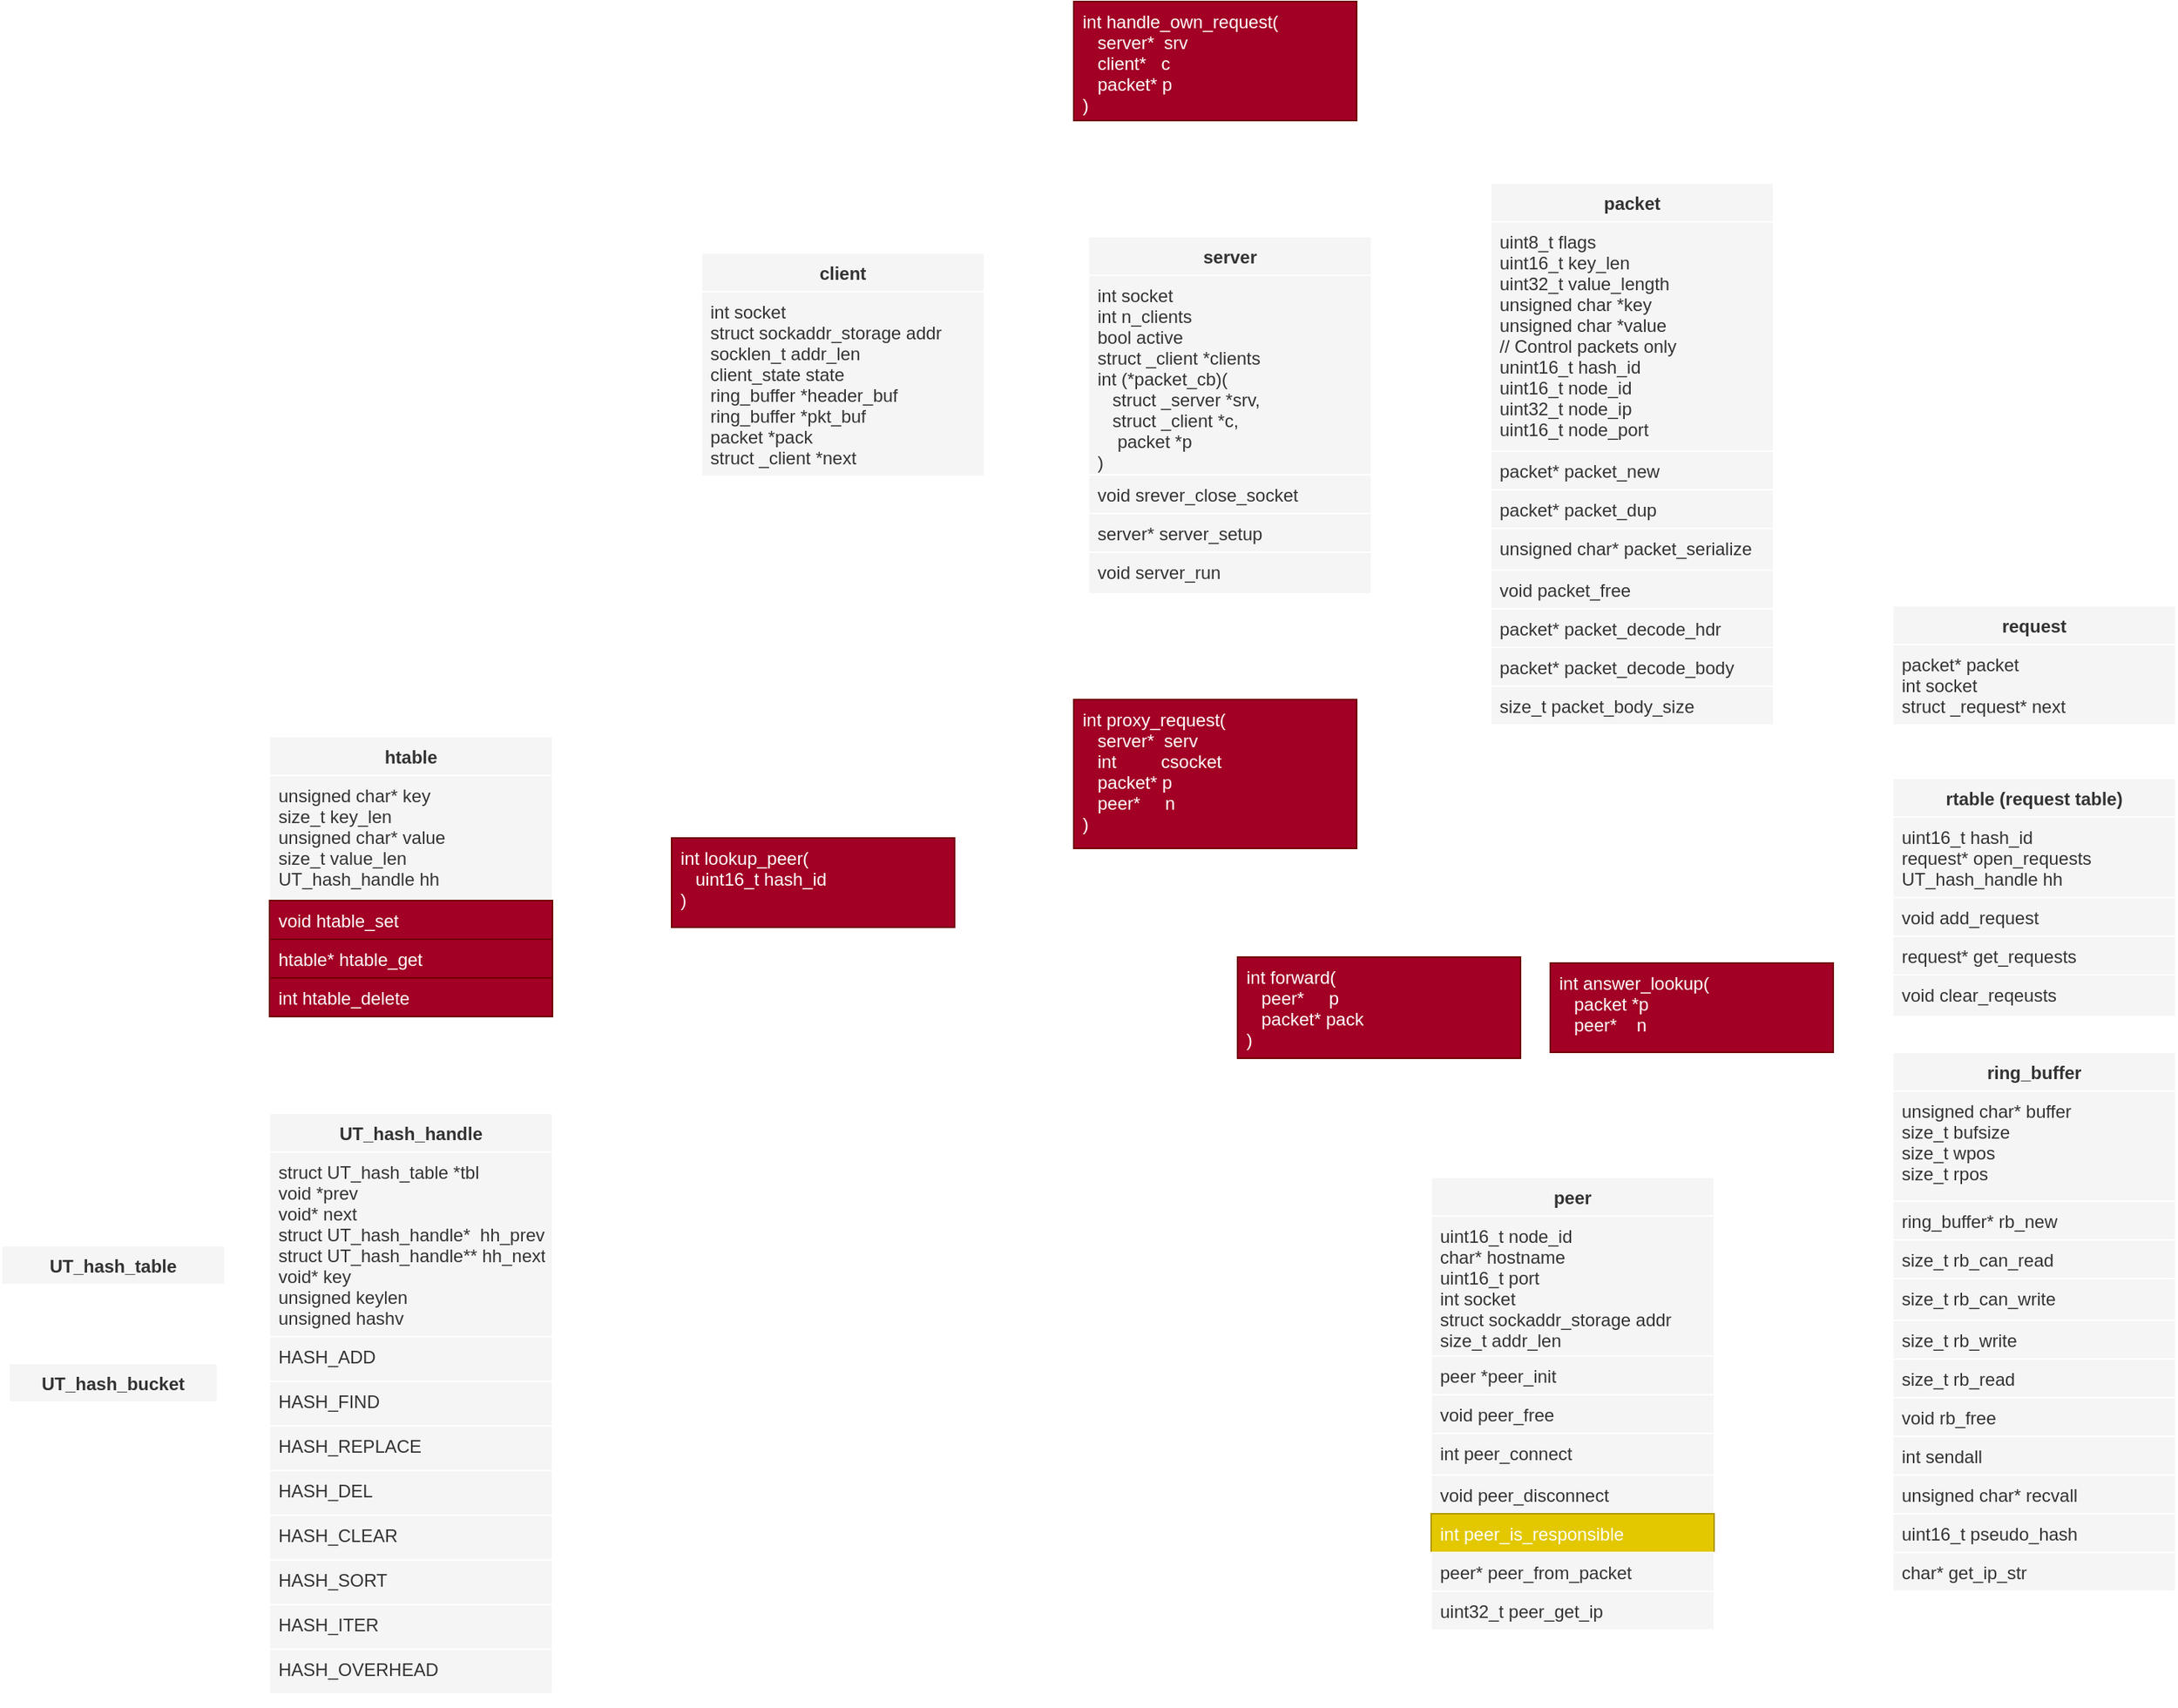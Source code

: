 <mxfile version="12.6.5" type="device"><diagram id="C5RBs43oDa-KdzZeNtuy" name="structs"><mxGraphModel dx="1408" dy="1550" grid="1" gridSize="10" guides="1" tooltips="1" connect="1" arrows="1" fold="1" page="1" pageScale="1" pageWidth="827" pageHeight="1169" math="0" shadow="0"><root><mxCell id="WIyWlLk6GJQsqaUBKTNV-0"/><mxCell id="WIyWlLk6GJQsqaUBKTNV-1" parent="WIyWlLk6GJQsqaUBKTNV-0"/><mxCell id="I-B3Q_FS86BND2c91ETe-161" style="rounded=0;orthogonalLoop=1;jettySize=auto;html=1;labelBackgroundColor=none;fillColor=#f5f5f5;strokeColor=#FFFFFF;" parent="WIyWlLk6GJQsqaUBKTNV-1" source="I-B3Q_FS86BND2c91ETe-24" target="I-B3Q_FS86BND2c91ETe-50" edge="1"><mxGeometry relative="1" as="geometry"/></mxCell><mxCell id="I-B3Q_FS86BND2c91ETe-180" style="edgeStyle=none;rounded=0;orthogonalLoop=1;jettySize=auto;html=1;labelBackgroundColor=none;strokeColor=#FFFFFF;" parent="WIyWlLk6GJQsqaUBKTNV-1" source="I-B3Q_FS86BND2c91ETe-24" target="I-B3Q_FS86BND2c91ETe-173" edge="1"><mxGeometry relative="1" as="geometry"/></mxCell><mxCell id="I-B3Q_FS86BND2c91ETe-182" style="edgeStyle=none;rounded=0;orthogonalLoop=1;jettySize=auto;html=1;labelBackgroundColor=none;strokeColor=#FFFFFF;" parent="WIyWlLk6GJQsqaUBKTNV-1" source="I-B3Q_FS86BND2c91ETe-24" target="I-B3Q_FS86BND2c91ETe-174" edge="1"><mxGeometry relative="1" as="geometry"/></mxCell><mxCell id="I-B3Q_FS86BND2c91ETe-183" style="edgeStyle=none;rounded=0;orthogonalLoop=1;jettySize=auto;html=1;labelBackgroundColor=none;strokeColor=#FFFFFF;" parent="WIyWlLk6GJQsqaUBKTNV-1" source="I-B3Q_FS86BND2c91ETe-24" target="I-B3Q_FS86BND2c91ETe-176" edge="1"><mxGeometry relative="1" as="geometry"/></mxCell><mxCell id="I-B3Q_FS86BND2c91ETe-186" style="edgeStyle=none;rounded=0;orthogonalLoop=1;jettySize=auto;html=1;labelBackgroundColor=none;strokeColor=#FFFFFF;" parent="WIyWlLk6GJQsqaUBKTNV-1" source="I-B3Q_FS86BND2c91ETe-24" target="I-B3Q_FS86BND2c91ETe-177" edge="1"><mxGeometry relative="1" as="geometry"/></mxCell><mxCell id="I-B3Q_FS86BND2c91ETe-24" value="packet" style="swimlane;fontStyle=1;align=center;verticalAlign=top;childLayout=stackLayout;horizontal=1;startSize=26;horizontalStack=0;resizeParent=1;resizeParentMax=0;resizeLast=0;collapsible=1;marginBottom=0;labelBackgroundColor=none;fillColor=#f5f5f5;strokeColor=#FFFFFF;fontColor=#333333;" parent="WIyWlLk6GJQsqaUBKTNV-1" vertex="1"><mxGeometry x="240" y="-1047" width="190" height="372" as="geometry"><mxRectangle x="-140" y="226" width="80" height="26" as="alternateBounds"/></mxGeometry></mxCell><mxCell id="I-B3Q_FS86BND2c91ETe-25" value="uint8_t flags&#10;uint16_t key_len&#10;uint32_t value_length&#10;unsigned char *key&#10;unsigned char *value&#10;// Control packets only&#10;unint16_t hash_id&#10;uint16_t node_id&#10;uint32_t node_ip&#10;uint16_t node_port" style="text;align=left;verticalAlign=top;spacingLeft=4;spacingRight=4;overflow=hidden;rotatable=0;points=[[0,0.5],[1,0.5]];portConstraint=eastwest;labelBackgroundColor=none;fillColor=#f5f5f5;strokeColor=#FFFFFF;fontColor=#333333;" parent="I-B3Q_FS86BND2c91ETe-24" vertex="1"><mxGeometry y="26" width="190" height="154" as="geometry"/></mxCell><mxCell id="I-B3Q_FS86BND2c91ETe-26" value="packet* packet_new" style="text;align=left;verticalAlign=top;spacingLeft=4;spacingRight=4;overflow=hidden;rotatable=0;points=[[0,0.5],[1,0.5]];portConstraint=eastwest;labelBackgroundColor=none;fillColor=#f5f5f5;strokeColor=#FFFFFF;fontColor=#333333;" parent="I-B3Q_FS86BND2c91ETe-24" vertex="1"><mxGeometry y="180" width="190" height="26" as="geometry"/></mxCell><mxCell id="I-B3Q_FS86BND2c91ETe-27" value="packet* packet_dup" style="text;align=left;verticalAlign=top;spacingLeft=4;spacingRight=4;overflow=hidden;rotatable=0;points=[[0,0.5],[1,0.5]];portConstraint=eastwest;labelBackgroundColor=none;fillColor=#f5f5f5;strokeColor=#FFFFFF;fontColor=#333333;" parent="I-B3Q_FS86BND2c91ETe-24" vertex="1"><mxGeometry y="206" width="190" height="26" as="geometry"/></mxCell><mxCell id="I-B3Q_FS86BND2c91ETe-28" value="unsigned char* packet_serialize" style="text;align=left;verticalAlign=top;spacingLeft=4;spacingRight=4;overflow=hidden;rotatable=0;points=[[0,0.5],[1,0.5]];portConstraint=eastwest;labelBackgroundColor=none;fillColor=#f5f5f5;strokeColor=#FFFFFF;fontColor=#333333;" parent="I-B3Q_FS86BND2c91ETe-24" vertex="1"><mxGeometry y="232" width="190" height="28" as="geometry"/></mxCell><mxCell id="I-B3Q_FS86BND2c91ETe-30" value="void packet_free" style="text;align=left;verticalAlign=top;spacingLeft=4;spacingRight=4;overflow=hidden;rotatable=0;points=[[0,0.5],[1,0.5]];portConstraint=eastwest;labelBackgroundColor=none;fillColor=#f5f5f5;strokeColor=#FFFFFF;fontColor=#333333;" parent="I-B3Q_FS86BND2c91ETe-24" vertex="1"><mxGeometry y="260" width="190" height="26" as="geometry"/></mxCell><mxCell id="I-B3Q_FS86BND2c91ETe-23" value="packet* packet_decode_hdr" style="text;align=left;verticalAlign=top;spacingLeft=4;spacingRight=4;overflow=hidden;rotatable=0;points=[[0,0.5],[1,0.5]];portConstraint=eastwest;labelBackgroundColor=none;fillColor=#f5f5f5;strokeColor=#FFFFFF;fontColor=#333333;" parent="I-B3Q_FS86BND2c91ETe-24" vertex="1"><mxGeometry y="286" width="190" height="26" as="geometry"/></mxCell><mxCell id="I-B3Q_FS86BND2c91ETe-37" value="packet* packet_decode_body" style="text;align=left;verticalAlign=top;spacingLeft=4;spacingRight=4;overflow=hidden;rotatable=0;points=[[0,0.5],[1,0.5]];portConstraint=eastwest;labelBackgroundColor=none;fillColor=#f5f5f5;strokeColor=#FFFFFF;fontColor=#333333;" parent="I-B3Q_FS86BND2c91ETe-24" vertex="1"><mxGeometry y="312" width="190" height="26" as="geometry"/></mxCell><mxCell id="I-B3Q_FS86BND2c91ETe-39" value="size_t packet_body_size" style="text;align=left;verticalAlign=top;spacingLeft=4;spacingRight=4;overflow=hidden;rotatable=0;points=[[0,0.5],[1,0.5]];portConstraint=eastwest;labelBackgroundColor=none;fillColor=#f5f5f5;strokeColor=#FFFFFF;fontColor=#333333;" parent="I-B3Q_FS86BND2c91ETe-24" vertex="1"><mxGeometry y="338" width="190" height="26" as="geometry"/></mxCell><mxCell id="I-B3Q_FS86BND2c91ETe-29" value="" style="line;strokeWidth=1;align=left;verticalAlign=middle;spacingTop=-1;spacingLeft=3;spacingRight=3;rotatable=0;labelPosition=right;points=[];portConstraint=eastwest;labelBackgroundColor=none;fillColor=#f5f5f5;strokeColor=#FFFFFF;fontColor=#333333;" parent="I-B3Q_FS86BND2c91ETe-24" vertex="1"><mxGeometry y="364" width="190" height="8" as="geometry"/></mxCell><mxCell id="I-B3Q_FS86BND2c91ETe-159" style="rounded=0;orthogonalLoop=1;jettySize=auto;html=1;labelBackgroundColor=none;fillColor=#f5f5f5;strokeColor=#FFFFFF;" parent="WIyWlLk6GJQsqaUBKTNV-1" source="I-B3Q_FS86BND2c91ETe-40" target="I-B3Q_FS86BND2c91ETe-50" edge="1"><mxGeometry relative="1" as="geometry"/></mxCell><mxCell id="I-B3Q_FS86BND2c91ETe-184" style="edgeStyle=none;rounded=0;orthogonalLoop=1;jettySize=auto;html=1;labelBackgroundColor=none;strokeColor=#FFFFFF;" parent="WIyWlLk6GJQsqaUBKTNV-1" source="I-B3Q_FS86BND2c91ETe-40" target="I-B3Q_FS86BND2c91ETe-176" edge="1"><mxGeometry relative="1" as="geometry"/></mxCell><mxCell id="I-B3Q_FS86BND2c91ETe-40" value="client" style="swimlane;fontStyle=1;align=center;verticalAlign=top;childLayout=stackLayout;horizontal=1;startSize=26;horizontalStack=0;resizeParent=1;resizeParentMax=0;resizeLast=0;collapsible=1;marginBottom=0;labelBackgroundColor=none;fillColor=#f5f5f5;strokeColor=#FFFFFF;fontColor=#333333;" parent="WIyWlLk6GJQsqaUBKTNV-1" vertex="1"><mxGeometry x="-290" y="-1000" width="190" height="158" as="geometry"><mxRectangle x="30" y="250" width="80" height="26" as="alternateBounds"/></mxGeometry></mxCell><mxCell id="I-B3Q_FS86BND2c91ETe-41" value="int socket&#10;struct sockaddr_storage addr&#10;socklen_t addr_len&#10;client_state state&#10;ring_buffer *header_buf&#10;ring_buffer *pkt_buf&#10;packet *pack&#10;struct _client *next" style="text;align=left;verticalAlign=top;spacingLeft=4;spacingRight=4;overflow=hidden;rotatable=0;points=[[0,0.5],[1,0.5]];portConstraint=eastwest;labelBackgroundColor=none;fillColor=#f5f5f5;strokeColor=#FFFFFF;fontColor=#333333;" parent="I-B3Q_FS86BND2c91ETe-40" vertex="1"><mxGeometry y="26" width="190" height="124" as="geometry"/></mxCell><mxCell id="I-B3Q_FS86BND2c91ETe-49" value="" style="line;strokeWidth=1;align=left;verticalAlign=middle;spacingTop=-1;spacingLeft=3;spacingRight=3;rotatable=0;labelPosition=right;points=[];portConstraint=eastwest;labelBackgroundColor=none;fillColor=#f5f5f5;strokeColor=#FFFFFF;fontColor=#333333;" parent="I-B3Q_FS86BND2c91ETe-40" vertex="1"><mxGeometry y="150" width="190" height="8" as="geometry"/></mxCell><mxCell id="I-B3Q_FS86BND2c91ETe-181" style="edgeStyle=none;rounded=0;orthogonalLoop=1;jettySize=auto;html=1;labelBackgroundColor=none;strokeColor=#FFFFFF;" parent="WIyWlLk6GJQsqaUBKTNV-1" source="I-B3Q_FS86BND2c91ETe-50" target="I-B3Q_FS86BND2c91ETe-174" edge="1"><mxGeometry relative="1" as="geometry"/></mxCell><mxCell id="I-B3Q_FS86BND2c91ETe-185" style="edgeStyle=none;rounded=0;orthogonalLoop=1;jettySize=auto;html=1;labelBackgroundColor=none;strokeColor=#FFFFFF;" parent="WIyWlLk6GJQsqaUBKTNV-1" source="I-B3Q_FS86BND2c91ETe-50" target="I-B3Q_FS86BND2c91ETe-176" edge="1"><mxGeometry relative="1" as="geometry"/></mxCell><mxCell id="I-B3Q_FS86BND2c91ETe-50" value="server" style="swimlane;fontStyle=1;align=center;verticalAlign=top;childLayout=stackLayout;horizontal=1;startSize=26;horizontalStack=0;resizeParent=1;resizeParentMax=0;resizeLast=0;collapsible=1;marginBottom=0;labelBackgroundColor=none;fillColor=#f5f5f5;strokeColor=#FFFFFF;fontColor=#333333;" parent="WIyWlLk6GJQsqaUBKTNV-1" vertex="1"><mxGeometry x="-30" y="-1011" width="190" height="248" as="geometry"><mxRectangle x="230" y="250" width="80" height="26" as="alternateBounds"/></mxGeometry></mxCell><mxCell id="I-B3Q_FS86BND2c91ETe-51" value="int socket&#10;int n_clients&#10;bool active&#10;struct _client *clients&#10;int (*packet_cb)(&#10;   struct _server *srv,&#10;   struct _client *c,&#10;    packet *p&#10;)" style="text;align=left;verticalAlign=top;spacingLeft=4;spacingRight=4;overflow=hidden;rotatable=0;points=[[0,0.5],[1,0.5]];portConstraint=eastwest;labelBackgroundColor=none;fillColor=#f5f5f5;strokeColor=#FFFFFF;fontColor=#333333;" parent="I-B3Q_FS86BND2c91ETe-50" vertex="1"><mxGeometry y="26" width="190" height="134" as="geometry"/></mxCell><mxCell id="I-B3Q_FS86BND2c91ETe-52" value="void srever_close_socket" style="text;align=left;verticalAlign=top;spacingLeft=4;spacingRight=4;overflow=hidden;rotatable=0;points=[[0,0.5],[1,0.5]];portConstraint=eastwest;labelBackgroundColor=none;fillColor=#f5f5f5;strokeColor=#FFFFFF;fontColor=#333333;" parent="I-B3Q_FS86BND2c91ETe-50" vertex="1"><mxGeometry y="160" width="190" height="26" as="geometry"/></mxCell><mxCell id="I-B3Q_FS86BND2c91ETe-53" value="server* server_setup" style="text;align=left;verticalAlign=top;spacingLeft=4;spacingRight=4;overflow=hidden;rotatable=0;points=[[0,0.5],[1,0.5]];portConstraint=eastwest;labelBackgroundColor=none;fillColor=#f5f5f5;strokeColor=#FFFFFF;fontColor=#333333;" parent="I-B3Q_FS86BND2c91ETe-50" vertex="1"><mxGeometry y="186" width="190" height="26" as="geometry"/></mxCell><mxCell id="I-B3Q_FS86BND2c91ETe-54" value="void server_run" style="text;align=left;verticalAlign=top;spacingLeft=4;spacingRight=4;overflow=hidden;rotatable=0;points=[[0,0.5],[1,0.5]];portConstraint=eastwest;labelBackgroundColor=none;fillColor=#f5f5f5;strokeColor=#FFFFFF;fontColor=#333333;" parent="I-B3Q_FS86BND2c91ETe-50" vertex="1"><mxGeometry y="212" width="190" height="28" as="geometry"/></mxCell><mxCell id="I-B3Q_FS86BND2c91ETe-59" value="" style="line;strokeWidth=1;align=left;verticalAlign=middle;spacingTop=-1;spacingLeft=3;spacingRight=3;rotatable=0;labelPosition=right;points=[];portConstraint=eastwest;labelBackgroundColor=none;fillColor=#f5f5f5;strokeColor=#FFFFFF;fontColor=#333333;" parent="I-B3Q_FS86BND2c91ETe-50" vertex="1"><mxGeometry y="240" width="190" height="8" as="geometry"/></mxCell><mxCell id="I-B3Q_FS86BND2c91ETe-60" value="ring_buffer" style="swimlane;fontStyle=1;align=center;verticalAlign=top;childLayout=stackLayout;horizontal=1;startSize=26;horizontalStack=0;resizeParent=1;resizeParentMax=0;resizeLast=0;collapsible=1;marginBottom=0;labelBackgroundColor=none;fillColor=#f5f5f5;strokeColor=#FFFFFF;fontColor=#333333;" parent="WIyWlLk6GJQsqaUBKTNV-1" vertex="1"><mxGeometry x="510" y="-463" width="190" height="370" as="geometry"><mxRectangle x="-10" y="520" width="80" height="26" as="alternateBounds"/></mxGeometry></mxCell><mxCell id="I-B3Q_FS86BND2c91ETe-61" value="unsigned char* buffer&#10;size_t bufsize&#10;size_t wpos&#10;size_t rpos" style="text;align=left;verticalAlign=top;spacingLeft=4;spacingRight=4;overflow=hidden;rotatable=0;points=[[0,0.5],[1,0.5]];portConstraint=eastwest;labelBackgroundColor=none;fillColor=#f5f5f5;strokeColor=#FFFFFF;fontColor=#333333;" parent="I-B3Q_FS86BND2c91ETe-60" vertex="1"><mxGeometry y="26" width="190" height="74" as="geometry"/></mxCell><mxCell id="I-B3Q_FS86BND2c91ETe-62" value="ring_buffer* rb_new" style="text;align=left;verticalAlign=top;spacingLeft=4;spacingRight=4;overflow=hidden;rotatable=0;points=[[0,0.5],[1,0.5]];portConstraint=eastwest;labelBackgroundColor=none;fillColor=#f5f5f5;strokeColor=#FFFFFF;fontColor=#333333;" parent="I-B3Q_FS86BND2c91ETe-60" vertex="1"><mxGeometry y="100" width="190" height="26" as="geometry"/></mxCell><mxCell id="I-B3Q_FS86BND2c91ETe-63" value="size_t rb_can_read" style="text;align=left;verticalAlign=top;spacingLeft=4;spacingRight=4;overflow=hidden;rotatable=0;points=[[0,0.5],[1,0.5]];portConstraint=eastwest;labelBackgroundColor=none;fillColor=#f5f5f5;strokeColor=#FFFFFF;fontColor=#333333;" parent="I-B3Q_FS86BND2c91ETe-60" vertex="1"><mxGeometry y="126" width="190" height="26" as="geometry"/></mxCell><mxCell id="I-B3Q_FS86BND2c91ETe-64" value="size_t rb_can_write" style="text;align=left;verticalAlign=top;spacingLeft=4;spacingRight=4;overflow=hidden;rotatable=0;points=[[0,0.5],[1,0.5]];portConstraint=eastwest;labelBackgroundColor=none;fillColor=#f5f5f5;strokeColor=#FFFFFF;fontColor=#333333;" parent="I-B3Q_FS86BND2c91ETe-60" vertex="1"><mxGeometry y="152" width="190" height="28" as="geometry"/></mxCell><mxCell id="I-B3Q_FS86BND2c91ETe-65" value="size_t rb_write" style="text;align=left;verticalAlign=top;spacingLeft=4;spacingRight=4;overflow=hidden;rotatable=0;points=[[0,0.5],[1,0.5]];portConstraint=eastwest;labelBackgroundColor=none;fillColor=#f5f5f5;strokeColor=#FFFFFF;fontColor=#333333;" parent="I-B3Q_FS86BND2c91ETe-60" vertex="1"><mxGeometry y="180" width="190" height="26" as="geometry"/></mxCell><mxCell id="I-B3Q_FS86BND2c91ETe-66" value="size_t rb_read" style="text;align=left;verticalAlign=top;spacingLeft=4;spacingRight=4;overflow=hidden;rotatable=0;points=[[0,0.5],[1,0.5]];portConstraint=eastwest;labelBackgroundColor=none;fillColor=#f5f5f5;strokeColor=#FFFFFF;fontColor=#333333;" parent="I-B3Q_FS86BND2c91ETe-60" vertex="1"><mxGeometry y="206" width="190" height="26" as="geometry"/></mxCell><mxCell id="I-B3Q_FS86BND2c91ETe-67" value="void rb_free" style="text;align=left;verticalAlign=top;spacingLeft=4;spacingRight=4;overflow=hidden;rotatable=0;points=[[0,0.5],[1,0.5]];portConstraint=eastwest;labelBackgroundColor=none;fillColor=#f5f5f5;strokeColor=#FFFFFF;fontColor=#333333;" parent="I-B3Q_FS86BND2c91ETe-60" vertex="1"><mxGeometry y="232" width="190" height="26" as="geometry"/></mxCell><mxCell id="I-B3Q_FS86BND2c91ETe-68" value="int sendall" style="text;align=left;verticalAlign=top;spacingLeft=4;spacingRight=4;overflow=hidden;rotatable=0;points=[[0,0.5],[1,0.5]];portConstraint=eastwest;labelBackgroundColor=none;fillColor=#f5f5f5;strokeColor=#FFFFFF;fontColor=#333333;" parent="I-B3Q_FS86BND2c91ETe-60" vertex="1"><mxGeometry y="258" width="190" height="26" as="geometry"/></mxCell><mxCell id="I-B3Q_FS86BND2c91ETe-71" value="unsigned char* recvall" style="text;align=left;verticalAlign=top;spacingLeft=4;spacingRight=4;overflow=hidden;rotatable=0;points=[[0,0.5],[1,0.5]];portConstraint=eastwest;labelBackgroundColor=none;fillColor=#f5f5f5;strokeColor=#FFFFFF;fontColor=#333333;" parent="I-B3Q_FS86BND2c91ETe-60" vertex="1"><mxGeometry y="284" width="190" height="26" as="geometry"/></mxCell><mxCell id="I-B3Q_FS86BND2c91ETe-70" value="uint16_t pseudo_hash" style="text;align=left;verticalAlign=top;spacingLeft=4;spacingRight=4;overflow=hidden;rotatable=0;points=[[0,0.5],[1,0.5]];portConstraint=eastwest;labelBackgroundColor=none;fillColor=#f5f5f5;strokeColor=#FFFFFF;fontColor=#333333;" parent="I-B3Q_FS86BND2c91ETe-60" vertex="1"><mxGeometry y="310" width="190" height="26" as="geometry"/></mxCell><mxCell id="I-B3Q_FS86BND2c91ETe-72" value="char* get_ip_str" style="text;align=left;verticalAlign=top;spacingLeft=4;spacingRight=4;overflow=hidden;rotatable=0;points=[[0,0.5],[1,0.5]];portConstraint=eastwest;labelBackgroundColor=none;fillColor=#f5f5f5;strokeColor=#FFFFFF;fontColor=#333333;" parent="I-B3Q_FS86BND2c91ETe-60" vertex="1"><mxGeometry y="336" width="190" height="26" as="geometry"/></mxCell><mxCell id="I-B3Q_FS86BND2c91ETe-69" value="" style="line;strokeWidth=1;align=left;verticalAlign=middle;spacingTop=-1;spacingLeft=3;spacingRight=3;rotatable=0;labelPosition=right;points=[];portConstraint=eastwest;labelBackgroundColor=none;fillColor=#f5f5f5;strokeColor=#FFFFFF;fontColor=#333333;" parent="I-B3Q_FS86BND2c91ETe-60" vertex="1"><mxGeometry y="362" width="190" height="8" as="geometry"/></mxCell><mxCell id="I-B3Q_FS86BND2c91ETe-179" style="edgeStyle=none;rounded=0;orthogonalLoop=1;jettySize=auto;html=1;labelBackgroundColor=none;strokeColor=#FFFFFF;" parent="WIyWlLk6GJQsqaUBKTNV-1" source="I-B3Q_FS86BND2c91ETe-74" target="I-B3Q_FS86BND2c91ETe-173" edge="1"><mxGeometry relative="1" as="geometry"/></mxCell><mxCell id="I-B3Q_FS86BND2c91ETe-187" style="edgeStyle=none;rounded=0;orthogonalLoop=1;jettySize=auto;html=1;labelBackgroundColor=none;strokeColor=#FFFFFF;" parent="WIyWlLk6GJQsqaUBKTNV-1" source="I-B3Q_FS86BND2c91ETe-74" target="I-B3Q_FS86BND2c91ETe-177" edge="1"><mxGeometry relative="1" as="geometry"/></mxCell><mxCell id="I-B3Q_FS86BND2c91ETe-74" value="peer" style="swimlane;fontStyle=1;align=center;verticalAlign=top;childLayout=stackLayout;horizontal=1;startSize=26;horizontalStack=0;resizeParent=1;resizeParentMax=0;resizeLast=0;collapsible=1;marginBottom=0;labelBackgroundColor=none;fillColor=#f5f5f5;strokeColor=#FFFFFF;fontColor=#333333;" parent="WIyWlLk6GJQsqaUBKTNV-1" vertex="1"><mxGeometry x="200" y="-379" width="190" height="312" as="geometry"><mxRectangle x="-10" y="520" width="80" height="26" as="alternateBounds"/></mxGeometry></mxCell><mxCell id="I-B3Q_FS86BND2c91ETe-75" value="uint16_t node_id&#10;char* hostname&#10;uint16_t port&#10;int socket&#10;struct sockaddr_storage addr&#10;size_t addr_len" style="text;align=left;verticalAlign=top;spacingLeft=4;spacingRight=4;overflow=hidden;rotatable=0;points=[[0,0.5],[1,0.5]];portConstraint=eastwest;labelBackgroundColor=none;fillColor=#f5f5f5;strokeColor=#FFFFFF;fontColor=#333333;" parent="I-B3Q_FS86BND2c91ETe-74" vertex="1"><mxGeometry y="26" width="190" height="94" as="geometry"/></mxCell><mxCell id="I-B3Q_FS86BND2c91ETe-76" value="peer *peer_init" style="text;align=left;verticalAlign=top;spacingLeft=4;spacingRight=4;overflow=hidden;rotatable=0;points=[[0,0.5],[1,0.5]];portConstraint=eastwest;labelBackgroundColor=none;fillColor=#f5f5f5;strokeColor=#FFFFFF;fontColor=#333333;" parent="I-B3Q_FS86BND2c91ETe-74" vertex="1"><mxGeometry y="120" width="190" height="26" as="geometry"/></mxCell><mxCell id="I-B3Q_FS86BND2c91ETe-77" value="void peer_free" style="text;align=left;verticalAlign=top;spacingLeft=4;spacingRight=4;overflow=hidden;rotatable=0;points=[[0,0.5],[1,0.5]];portConstraint=eastwest;labelBackgroundColor=none;fillColor=#f5f5f5;strokeColor=#FFFFFF;fontColor=#333333;" parent="I-B3Q_FS86BND2c91ETe-74" vertex="1"><mxGeometry y="146" width="190" height="26" as="geometry"/></mxCell><mxCell id="I-B3Q_FS86BND2c91ETe-78" value="int peer_connect" style="text;align=left;verticalAlign=top;spacingLeft=4;spacingRight=4;overflow=hidden;rotatable=0;points=[[0,0.5],[1,0.5]];portConstraint=eastwest;labelBackgroundColor=none;fillColor=#f5f5f5;strokeColor=#FFFFFF;fontColor=#333333;" parent="I-B3Q_FS86BND2c91ETe-74" vertex="1"><mxGeometry y="172" width="190" height="28" as="geometry"/></mxCell><mxCell id="I-B3Q_FS86BND2c91ETe-79" value="void peer_disconnect" style="text;align=left;verticalAlign=top;spacingLeft=4;spacingRight=4;overflow=hidden;rotatable=0;points=[[0,0.5],[1,0.5]];portConstraint=eastwest;labelBackgroundColor=none;fillColor=#f5f5f5;strokeColor=#FFFFFF;fontColor=#333333;" parent="I-B3Q_FS86BND2c91ETe-74" vertex="1"><mxGeometry y="200" width="190" height="26" as="geometry"/></mxCell><mxCell id="I-B3Q_FS86BND2c91ETe-80" value="int peer_is_responsible" style="text;align=left;verticalAlign=top;spacingLeft=4;spacingRight=4;overflow=hidden;rotatable=0;points=[[0,0.5],[1,0.5]];portConstraint=eastwest;labelBackgroundColor=none;fillColor=#e3c800;strokeColor=#B09500;fontColor=#ffffff;" parent="I-B3Q_FS86BND2c91ETe-74" vertex="1"><mxGeometry y="226" width="190" height="26" as="geometry"/></mxCell><mxCell id="I-B3Q_FS86BND2c91ETe-81" value="peer* peer_from_packet" style="text;align=left;verticalAlign=top;spacingLeft=4;spacingRight=4;overflow=hidden;rotatable=0;points=[[0,0.5],[1,0.5]];portConstraint=eastwest;labelBackgroundColor=none;fillColor=#f5f5f5;strokeColor=#FFFFFF;fontColor=#333333;" parent="I-B3Q_FS86BND2c91ETe-74" vertex="1"><mxGeometry y="252" width="190" height="26" as="geometry"/></mxCell><mxCell id="I-B3Q_FS86BND2c91ETe-82" value="uint32_t peer_get_ip" style="text;align=left;verticalAlign=top;spacingLeft=4;spacingRight=4;overflow=hidden;rotatable=0;points=[[0,0.5],[1,0.5]];portConstraint=eastwest;labelBackgroundColor=none;fillColor=#f5f5f5;strokeColor=#FFFFFF;fontColor=#333333;" parent="I-B3Q_FS86BND2c91ETe-74" vertex="1"><mxGeometry y="278" width="190" height="26" as="geometry"/></mxCell><mxCell id="I-B3Q_FS86BND2c91ETe-86" value="" style="line;strokeWidth=1;align=left;verticalAlign=middle;spacingTop=-1;spacingLeft=3;spacingRight=3;rotatable=0;labelPosition=right;points=[];portConstraint=eastwest;labelBackgroundColor=none;fillColor=#f5f5f5;strokeColor=#FFFFFF;fontColor=#333333;" parent="I-B3Q_FS86BND2c91ETe-74" vertex="1"><mxGeometry y="304" width="190" height="8" as="geometry"/></mxCell><mxCell id="I-B3Q_FS86BND2c91ETe-115" style="rounded=0;orthogonalLoop=1;jettySize=auto;html=1;labelBackgroundColor=none;fillColor=#f5f5f5;strokeColor=#FFFFFF;" parent="WIyWlLk6GJQsqaUBKTNV-1" source="I-B3Q_FS86BND2c91ETe-87" target="I-B3Q_FS86BND2c91ETe-100" edge="1"><mxGeometry relative="1" as="geometry"/></mxCell><mxCell id="I-B3Q_FS86BND2c91ETe-87" value="request" style="swimlane;fontStyle=1;align=center;verticalAlign=top;childLayout=stackLayout;horizontal=1;startSize=26;horizontalStack=0;resizeParent=1;resizeParentMax=0;resizeLast=0;collapsible=1;marginBottom=0;labelBackgroundColor=none;fillColor=#f5f5f5;strokeColor=#FFFFFF;fontColor=#333333;" parent="WIyWlLk6GJQsqaUBKTNV-1" vertex="1"><mxGeometry x="510" y="-763" width="190" height="88" as="geometry"><mxRectangle x="-10" y="520" width="80" height="26" as="alternateBounds"/></mxGeometry></mxCell><mxCell id="I-B3Q_FS86BND2c91ETe-88" value="packet* packet&#10;int socket&#10;struct _request* next&#10;" style="text;align=left;verticalAlign=top;spacingLeft=4;spacingRight=4;overflow=hidden;rotatable=0;points=[[0,0.5],[1,0.5]];portConstraint=eastwest;labelBackgroundColor=none;fillColor=#f5f5f5;strokeColor=#FFFFFF;fontColor=#333333;" parent="I-B3Q_FS86BND2c91ETe-87" vertex="1"><mxGeometry y="26" width="190" height="54" as="geometry"/></mxCell><mxCell id="I-B3Q_FS86BND2c91ETe-99" value="" style="line;strokeWidth=1;align=left;verticalAlign=middle;spacingTop=-1;spacingLeft=3;spacingRight=3;rotatable=0;labelPosition=right;points=[];portConstraint=eastwest;labelBackgroundColor=none;fillColor=#f5f5f5;strokeColor=#FFFFFF;fontColor=#333333;" parent="I-B3Q_FS86BND2c91ETe-87" vertex="1"><mxGeometry y="80" width="190" height="8" as="geometry"/></mxCell><mxCell id="I-B3Q_FS86BND2c91ETe-100" value="rtable (request table)" style="swimlane;fontStyle=1;align=center;verticalAlign=top;childLayout=stackLayout;horizontal=1;startSize=26;horizontalStack=0;resizeParent=1;resizeParentMax=0;resizeLast=0;collapsible=1;marginBottom=0;labelBackgroundColor=none;fillColor=#f5f5f5;strokeColor=#FFFFFF;fontColor=#333333;" parent="WIyWlLk6GJQsqaUBKTNV-1" vertex="1"><mxGeometry x="510" y="-647" width="190" height="168" as="geometry"><mxRectangle x="-10" y="520" width="80" height="26" as="alternateBounds"/></mxGeometry></mxCell><mxCell id="I-B3Q_FS86BND2c91ETe-101" value="uint16_t hash_id&#10;request* open_requests&#10;UT_hash_handle hh" style="text;align=left;verticalAlign=top;spacingLeft=4;spacingRight=4;overflow=hidden;rotatable=0;points=[[0,0.5],[1,0.5]];portConstraint=eastwest;labelBackgroundColor=none;fillColor=#f5f5f5;strokeColor=#FFFFFF;fontColor=#333333;" parent="I-B3Q_FS86BND2c91ETe-100" vertex="1"><mxGeometry y="26" width="190" height="54" as="geometry"/></mxCell><mxCell id="I-B3Q_FS86BND2c91ETe-102" value="void add_request" style="text;align=left;verticalAlign=top;spacingLeft=4;spacingRight=4;overflow=hidden;rotatable=0;points=[[0,0.5],[1,0.5]];portConstraint=eastwest;labelBackgroundColor=none;fillColor=#f5f5f5;strokeColor=#FFFFFF;fontColor=#333333;" parent="I-B3Q_FS86BND2c91ETe-100" vertex="1"><mxGeometry y="80" width="190" height="26" as="geometry"/></mxCell><mxCell id="I-B3Q_FS86BND2c91ETe-103" value="request* get_requests" style="text;align=left;verticalAlign=top;spacingLeft=4;spacingRight=4;overflow=hidden;rotatable=0;points=[[0,0.5],[1,0.5]];portConstraint=eastwest;labelBackgroundColor=none;fillColor=#f5f5f5;strokeColor=#FFFFFF;fontColor=#333333;" parent="I-B3Q_FS86BND2c91ETe-100" vertex="1"><mxGeometry y="106" width="190" height="26" as="geometry"/></mxCell><mxCell id="I-B3Q_FS86BND2c91ETe-104" value="void clear_reqeusts" style="text;align=left;verticalAlign=top;spacingLeft=4;spacingRight=4;overflow=hidden;rotatable=0;points=[[0,0.5],[1,0.5]];portConstraint=eastwest;labelBackgroundColor=none;fillColor=#f5f5f5;strokeColor=#FFFFFF;fontColor=#333333;" parent="I-B3Q_FS86BND2c91ETe-100" vertex="1"><mxGeometry y="132" width="190" height="28" as="geometry"/></mxCell><mxCell id="I-B3Q_FS86BND2c91ETe-112" value="" style="line;strokeWidth=1;align=left;verticalAlign=middle;spacingTop=-1;spacingLeft=3;spacingRight=3;rotatable=0;labelPosition=right;points=[];portConstraint=eastwest;labelBackgroundColor=none;fillColor=#f5f5f5;strokeColor=#FFFFFF;fontColor=#333333;" parent="I-B3Q_FS86BND2c91ETe-100" vertex="1"><mxGeometry y="160" width="190" height="8" as="geometry"/></mxCell><mxCell id="I-B3Q_FS86BND2c91ETe-158" style="rounded=0;orthogonalLoop=1;jettySize=auto;html=1;labelBackgroundColor=none;fillColor=#f5f5f5;strokeColor=#FFFFFF;" parent="WIyWlLk6GJQsqaUBKTNV-1" source="I-B3Q_FS86BND2c91ETe-116" target="I-B3Q_FS86BND2c91ETe-153" edge="1"><mxGeometry relative="1" as="geometry"/></mxCell><mxCell id="I-B3Q_FS86BND2c91ETe-116" value="UT_hash_table" style="swimlane;fontStyle=1;align=center;verticalAlign=top;childLayout=stackLayout;horizontal=1;startSize=26;horizontalStack=0;resizeParent=1;resizeParentMax=0;resizeLast=0;collapsible=1;marginBottom=0;labelBackgroundColor=none;fillColor=#f5f5f5;strokeColor=#FFFFFF;fontColor=#333333;" parent="WIyWlLk6GJQsqaUBKTNV-1" vertex="1" collapsed="1"><mxGeometry x="-760" y="-333" width="150" height="30" as="geometry"><mxRectangle x="60" y="840" width="190" height="268" as="alternateBounds"/></mxGeometry></mxCell><mxCell id="I-B3Q_FS86BND2c91ETe-118" value="UT_hash_bucket *buckets&#10;unsigned num_buckets&#10;unsigned log2_num_buckets&#10;unsigned nu_items&#10;struct UT_hash_handle *tail&#10;ptrdiff_t hho&#10;unsigned ideal_chain_maxlen&#10;unsigned nonideal_items&#10;unsigned ineff_expands&#10;unsigned noexpand&#10;uint32_t signature&#10;#ifdef HASH_BLOOM&#10;uint32_t bloom_sig&#10;uin8_t *bloom_bv&#10;uin8_t bloom_nbits&#10;#endif" style="text;align=left;verticalAlign=top;spacingLeft=4;spacingRight=4;overflow=hidden;rotatable=0;points=[[0,0.5],[1,0.5]];portConstraint=eastwest;labelBackgroundColor=none;fillColor=#f5f5f5;strokeColor=#FFFFFF;fontColor=#333333;" parent="I-B3Q_FS86BND2c91ETe-116" vertex="1"><mxGeometry y="26" width="150" height="234" as="geometry"/></mxCell><mxCell id="I-B3Q_FS86BND2c91ETe-128" value="" style="line;strokeWidth=1;align=left;verticalAlign=middle;spacingTop=-1;spacingLeft=3;spacingRight=3;rotatable=0;labelPosition=right;points=[];portConstraint=eastwest;labelBackgroundColor=none;fillColor=#f5f5f5;strokeColor=#FFFFFF;fontColor=#333333;" parent="I-B3Q_FS86BND2c91ETe-116" vertex="1"><mxGeometry y="260" width="150" height="8" as="geometry"/></mxCell><mxCell id="I-B3Q_FS86BND2c91ETe-157" style="rounded=0;orthogonalLoop=1;jettySize=auto;html=1;labelBackgroundColor=none;fillColor=#f5f5f5;strokeColor=#FFFFFF;" parent="WIyWlLk6GJQsqaUBKTNV-1" source="I-B3Q_FS86BND2c91ETe-129" target="I-B3Q_FS86BND2c91ETe-153" edge="1"><mxGeometry relative="1" as="geometry"/></mxCell><mxCell id="I-B3Q_FS86BND2c91ETe-129" value="UT_hash_bucket" style="swimlane;fontStyle=1;align=center;verticalAlign=top;childLayout=stackLayout;horizontal=1;startSize=26;horizontalStack=0;resizeParent=1;resizeParentMax=0;resizeLast=0;collapsible=1;marginBottom=0;labelBackgroundColor=none;fillColor=#f5f5f5;strokeColor=#FFFFFF;fontColor=#333333;" parent="WIyWlLk6GJQsqaUBKTNV-1" vertex="1" collapsed="1"><mxGeometry x="-755" y="-254" width="140" height="30" as="geometry"><mxRectangle x="580" y="890" width="190" height="78" as="alternateBounds"/></mxGeometry></mxCell><mxCell id="I-B3Q_FS86BND2c91ETe-131" value="struct UT_hash_handle* hh_head&#10;unsigned count" style="text;align=left;verticalAlign=top;spacingLeft=4;spacingRight=4;overflow=hidden;rotatable=0;points=[[0,0.5],[1,0.5]];portConstraint=eastwest;labelBackgroundColor=none;fillColor=#f5f5f5;strokeColor=#FFFFFF;fontColor=#333333;" parent="I-B3Q_FS86BND2c91ETe-129" vertex="1"><mxGeometry y="26" width="140" height="44" as="geometry"/></mxCell><mxCell id="I-B3Q_FS86BND2c91ETe-140" value="" style="line;strokeWidth=1;align=left;verticalAlign=middle;spacingTop=-1;spacingLeft=3;spacingRight=3;rotatable=0;labelPosition=right;points=[];portConstraint=eastwest;labelBackgroundColor=none;fillColor=#f5f5f5;strokeColor=#FFFFFF;fontColor=#333333;" parent="I-B3Q_FS86BND2c91ETe-129" vertex="1"><mxGeometry y="70" width="140" height="8" as="geometry"/></mxCell><mxCell id="I-B3Q_FS86BND2c91ETe-160" style="rounded=0;orthogonalLoop=1;jettySize=auto;html=1;labelBackgroundColor=none;fillColor=#f5f5f5;strokeColor=#FFFFFF;" parent="WIyWlLk6GJQsqaUBKTNV-1" source="I-B3Q_FS86BND2c91ETe-153" target="I-B3Q_FS86BND2c91ETe-5" edge="1"><mxGeometry relative="1" as="geometry"/></mxCell><mxCell id="I-B3Q_FS86BND2c91ETe-153" value="UT_hash_handle" style="swimlane;fontStyle=1;align=center;verticalAlign=top;childLayout=stackLayout;horizontal=1;startSize=26;horizontalStack=0;resizeParent=1;resizeParentMax=0;resizeLast=0;collapsible=1;marginBottom=0;labelBackgroundColor=none;fillColor=#f5f5f5;strokeColor=#FFFFFF;fontColor=#333333;" parent="WIyWlLk6GJQsqaUBKTNV-1" vertex="1"><mxGeometry x="-580" y="-422" width="190" height="398" as="geometry"><mxRectangle x="-10" y="520" width="80" height="26" as="alternateBounds"/></mxGeometry></mxCell><mxCell id="I-B3Q_FS86BND2c91ETe-154" value="struct UT_hash_table *tbl&#10;void *prev&#10;void* next&#10;struct UT_hash_handle*  hh_prev&#10;struct UT_hash_handle** hh_next&#10;void* key&#10;unsigned keylen&#10;unsigned hashv&#10;" style="text;align=left;verticalAlign=top;spacingLeft=4;spacingRight=4;overflow=hidden;rotatable=0;points=[[0,0.5],[1,0.5]];portConstraint=eastwest;labelBackgroundColor=none;fillColor=#f5f5f5;strokeColor=#FFFFFF;fontColor=#333333;" parent="I-B3Q_FS86BND2c91ETe-153" vertex="1"><mxGeometry y="26" width="190" height="124" as="geometry"/></mxCell><mxCell id="I-B3Q_FS86BND2c91ETe-166" value="HASH_ADD" style="text;align=left;verticalAlign=top;spacingLeft=4;spacingRight=4;overflow=hidden;rotatable=0;points=[[0,0.5],[1,0.5]];portConstraint=eastwest;labelBackgroundColor=none;fillColor=#f5f5f5;strokeColor=#FFFFFF;fontColor=#333333;" parent="I-B3Q_FS86BND2c91ETe-153" vertex="1"><mxGeometry y="150" width="190" height="30" as="geometry"/></mxCell><mxCell id="I-B3Q_FS86BND2c91ETe-167" value="HASH_FIND" style="text;align=left;verticalAlign=top;spacingLeft=4;spacingRight=4;overflow=hidden;rotatable=0;points=[[0,0.5],[1,0.5]];portConstraint=eastwest;labelBackgroundColor=none;fillColor=#f5f5f5;strokeColor=#FFFFFF;fontColor=#333333;" parent="I-B3Q_FS86BND2c91ETe-153" vertex="1"><mxGeometry y="180" width="190" height="30" as="geometry"/></mxCell><mxCell id="I-B3Q_FS86BND2c91ETe-165" value="HASH_REPLACE" style="text;align=left;verticalAlign=top;spacingLeft=4;spacingRight=4;overflow=hidden;rotatable=0;points=[[0,0.5],[1,0.5]];portConstraint=eastwest;labelBackgroundColor=none;fillColor=#f5f5f5;strokeColor=#FFFFFF;fontColor=#333333;" parent="I-B3Q_FS86BND2c91ETe-153" vertex="1"><mxGeometry y="210" width="190" height="30" as="geometry"/></mxCell><mxCell id="I-B3Q_FS86BND2c91ETe-171" value="HASH_DEL" style="text;align=left;verticalAlign=top;spacingLeft=4;spacingRight=4;overflow=hidden;rotatable=0;points=[[0,0.5],[1,0.5]];portConstraint=eastwest;labelBackgroundColor=none;fillColor=#f5f5f5;strokeColor=#FFFFFF;fontColor=#333333;" parent="I-B3Q_FS86BND2c91ETe-153" vertex="1"><mxGeometry y="240" width="190" height="30" as="geometry"/></mxCell><mxCell id="I-B3Q_FS86BND2c91ETe-169" value="HASH_CLEAR" style="text;align=left;verticalAlign=top;spacingLeft=4;spacingRight=4;overflow=hidden;rotatable=0;points=[[0,0.5],[1,0.5]];portConstraint=eastwest;labelBackgroundColor=none;fillColor=#f5f5f5;strokeColor=#FFFFFF;fontColor=#333333;" parent="I-B3Q_FS86BND2c91ETe-153" vertex="1"><mxGeometry y="270" width="190" height="30" as="geometry"/></mxCell><mxCell id="I-B3Q_FS86BND2c91ETe-172" value="HASH_SORT" style="text;align=left;verticalAlign=top;spacingLeft=4;spacingRight=4;overflow=hidden;rotatable=0;points=[[0,0.5],[1,0.5]];portConstraint=eastwest;labelBackgroundColor=none;fillColor=#f5f5f5;strokeColor=#FFFFFF;fontColor=#333333;" parent="I-B3Q_FS86BND2c91ETe-153" vertex="1"><mxGeometry y="300" width="190" height="30" as="geometry"/></mxCell><mxCell id="I-B3Q_FS86BND2c91ETe-170" value="HASH_ITER" style="text;align=left;verticalAlign=top;spacingLeft=4;spacingRight=4;overflow=hidden;rotatable=0;points=[[0,0.5],[1,0.5]];portConstraint=eastwest;labelBackgroundColor=none;fillColor=#f5f5f5;strokeColor=#FFFFFF;fontColor=#333333;" parent="I-B3Q_FS86BND2c91ETe-153" vertex="1"><mxGeometry y="330" width="190" height="30" as="geometry"/></mxCell><mxCell id="I-B3Q_FS86BND2c91ETe-168" value="HASH_OVERHEAD" style="text;align=left;verticalAlign=top;spacingLeft=4;spacingRight=4;overflow=hidden;rotatable=0;points=[[0,0.5],[1,0.5]];portConstraint=eastwest;labelBackgroundColor=none;fillColor=#f5f5f5;strokeColor=#FFFFFF;fontColor=#333333;" parent="I-B3Q_FS86BND2c91ETe-153" vertex="1"><mxGeometry y="360" width="190" height="30" as="geometry"/></mxCell><mxCell id="I-B3Q_FS86BND2c91ETe-155" value="" style="line;strokeWidth=1;align=left;verticalAlign=middle;spacingTop=-1;spacingLeft=3;spacingRight=3;rotatable=0;labelPosition=right;points=[];portConstraint=eastwest;labelBackgroundColor=none;fillColor=#f5f5f5;strokeColor=#FFFFFF;fontColor=#333333;" parent="I-B3Q_FS86BND2c91ETe-153" vertex="1"><mxGeometry y="390" width="190" height="8" as="geometry"/></mxCell><mxCell id="I-B3Q_FS86BND2c91ETe-5" value="htable" style="swimlane;fontStyle=1;align=center;verticalAlign=top;childLayout=stackLayout;horizontal=1;startSize=26;horizontalStack=0;resizeParent=1;resizeParentMax=0;resizeLast=0;collapsible=1;marginBottom=0;labelBackgroundColor=none;fillColor=#f5f5f5;strokeColor=#FFFFFF;fontColor=#333333;" parent="WIyWlLk6GJQsqaUBKTNV-1" vertex="1"><mxGeometry x="-580" y="-675" width="190" height="196" as="geometry"><mxRectangle x="-70" y="125" width="70" height="26" as="alternateBounds"/></mxGeometry></mxCell><mxCell id="I-B3Q_FS86BND2c91ETe-6" value="unsigned char* key&#10;size_t key_len&#10;unsigned char* value&#10;size_t value_len&#10;UT_hash_handle hh" style="text;align=left;verticalAlign=top;spacingLeft=4;spacingRight=4;overflow=hidden;rotatable=0;points=[[0,0.5],[1,0.5]];portConstraint=eastwest;labelBackgroundColor=none;fillColor=#f5f5f5;strokeColor=#FFFFFF;fontColor=#333333;" parent="I-B3Q_FS86BND2c91ETe-5" vertex="1"><mxGeometry y="26" width="190" height="84" as="geometry"/></mxCell><mxCell id="I-B3Q_FS86BND2c91ETe-19" value="void htable_set" style="text;align=left;verticalAlign=top;spacingLeft=4;spacingRight=4;overflow=hidden;rotatable=0;points=[[0,0.5],[1,0.5]];portConstraint=eastwest;labelBackgroundColor=none;fillColor=#a20025;strokeColor=#6F0000;fontColor=#ffffff;" parent="I-B3Q_FS86BND2c91ETe-5" vertex="1"><mxGeometry y="110" width="190" height="26" as="geometry"/></mxCell><mxCell id="I-B3Q_FS86BND2c91ETe-20" value="htable* htable_get" style="text;align=left;verticalAlign=top;spacingLeft=4;spacingRight=4;overflow=hidden;rotatable=0;points=[[0,0.5],[1,0.5]];portConstraint=eastwest;labelBackgroundColor=none;fillColor=#a20025;strokeColor=#6F0000;fontColor=#ffffff;" parent="I-B3Q_FS86BND2c91ETe-5" vertex="1"><mxGeometry y="136" width="190" height="26" as="geometry"/></mxCell><mxCell id="I-B3Q_FS86BND2c91ETe-21" value="int htable_delete" style="text;align=left;verticalAlign=top;spacingLeft=4;spacingRight=4;overflow=hidden;rotatable=0;points=[[0,0.5],[1,0.5]];portConstraint=eastwest;labelBackgroundColor=none;fillColor=#a20025;strokeColor=#6F0000;fontColor=#ffffff;" parent="I-B3Q_FS86BND2c91ETe-5" vertex="1"><mxGeometry y="162" width="190" height="26" as="geometry"/></mxCell><mxCell id="I-B3Q_FS86BND2c91ETe-7" value="" style="line;strokeWidth=1;align=left;verticalAlign=middle;spacingTop=-1;spacingLeft=3;spacingRight=3;rotatable=0;labelPosition=right;points=[];portConstraint=eastwest;labelBackgroundColor=none;fillColor=#f5f5f5;strokeColor=#FFFFFF;fontColor=#333333;" parent="I-B3Q_FS86BND2c91ETe-5" vertex="1"><mxGeometry y="188" width="190" height="8" as="geometry"/></mxCell><mxCell id="I-B3Q_FS86BND2c91ETe-173" value="int forward(&#10;   peer*     p&#10;   packet* pack&#10;)" style="text;align=left;verticalAlign=top;spacingLeft=4;spacingRight=4;overflow=hidden;rotatable=0;points=[[0,0.5],[1,0.5]];portConstraint=eastwest;labelBackgroundColor=none;fillColor=#a20025;strokeColor=#6F0000;fontColor=#ffffff;" parent="WIyWlLk6GJQsqaUBKTNV-1" vertex="1"><mxGeometry x="70" y="-527" width="190" height="68" as="geometry"/></mxCell><mxCell id="I-B3Q_FS86BND2c91ETe-174" value="int proxy_request(&#10;   server*  serv&#10;   int         csocket&#10;   packet* p&#10;   peer*     n&#10;)" style="text;align=left;verticalAlign=top;spacingLeft=4;spacingRight=4;overflow=hidden;rotatable=0;points=[[0,0.5],[1,0.5]];portConstraint=eastwest;labelBackgroundColor=none;fillColor=#a20025;strokeColor=#6F0000;fontColor=#ffffff;" parent="WIyWlLk6GJQsqaUBKTNV-1" vertex="1"><mxGeometry x="-40" y="-700" width="190" height="100" as="geometry"/></mxCell><mxCell id="I-B3Q_FS86BND2c91ETe-175" value="int lookup_peer(&#10;   uint16_t hash_id&#10;)" style="text;align=left;verticalAlign=top;spacingLeft=4;spacingRight=4;overflow=hidden;rotatable=0;points=[[0,0.5],[1,0.5]];portConstraint=eastwest;labelBackgroundColor=none;fillColor=#a20025;strokeColor=#6F0000;fontColor=#ffffff;" parent="WIyWlLk6GJQsqaUBKTNV-1" vertex="1"><mxGeometry x="-310" y="-607" width="190" height="60" as="geometry"/></mxCell><mxCell id="I-B3Q_FS86BND2c91ETe-176" value="int handle_own_request(&#10;   server*  srv&#10;   client*   c&#10;   packet* p&#10;)" style="text;align=left;verticalAlign=top;spacingLeft=4;spacingRight=4;overflow=hidden;rotatable=0;points=[[0,0.5],[1,0.5]];portConstraint=eastwest;labelBackgroundColor=none;fillColor=#a20025;strokeColor=#6F0000;fontColor=#ffffff;" parent="WIyWlLk6GJQsqaUBKTNV-1" vertex="1"><mxGeometry x="-40" y="-1169" width="190" height="80" as="geometry"/></mxCell><mxCell id="I-B3Q_FS86BND2c91ETe-177" value="int answer_lookup(&#10;   packet *p&#10;   peer*    n" style="text;align=left;verticalAlign=top;spacingLeft=4;spacingRight=4;overflow=hidden;rotatable=0;points=[[0,0.5],[1,0.5]];portConstraint=eastwest;labelBackgroundColor=none;fillColor=#a20025;strokeColor=#6F0000;fontColor=#ffffff;" parent="WIyWlLk6GJQsqaUBKTNV-1" vertex="1"><mxGeometry x="280" y="-523" width="190" height="60" as="geometry"/></mxCell></root></mxGraphModel></diagram></mxfile>